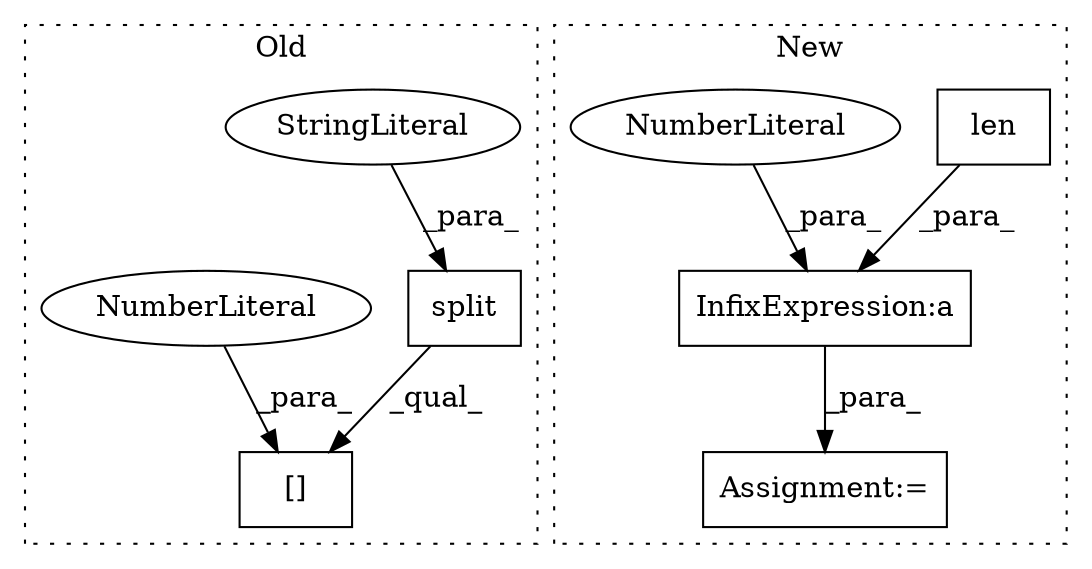 digraph G {
subgraph cluster0 {
1 [label="split" a="32" s="6278,6287" l="6,1" shape="box"];
3 [label="StringLiteral" a="45" s="6284" l="3" shape="ellipse"];
4 [label="[]" a="2" s="6273,6290" l="16,1" shape="box"];
5 [label="NumberLiteral" a="34" s="6289" l="1" shape="ellipse"];
label = "Old";
style="dotted";
}
subgraph cluster1 {
2 [label="len" a="32" s="5963,5970" l="4,1" shape="box"];
6 [label="InfixExpression:a" a="27" s="5971" l="3" shape="box"];
7 [label="NumberLiteral" a="34" s="5974" l="1" shape="ellipse"];
8 [label="Assignment:=" a="7" s="5961" l="1" shape="box"];
label = "New";
style="dotted";
}
1 -> 4 [label="_qual_"];
2 -> 6 [label="_para_"];
3 -> 1 [label="_para_"];
5 -> 4 [label="_para_"];
6 -> 8 [label="_para_"];
7 -> 6 [label="_para_"];
}